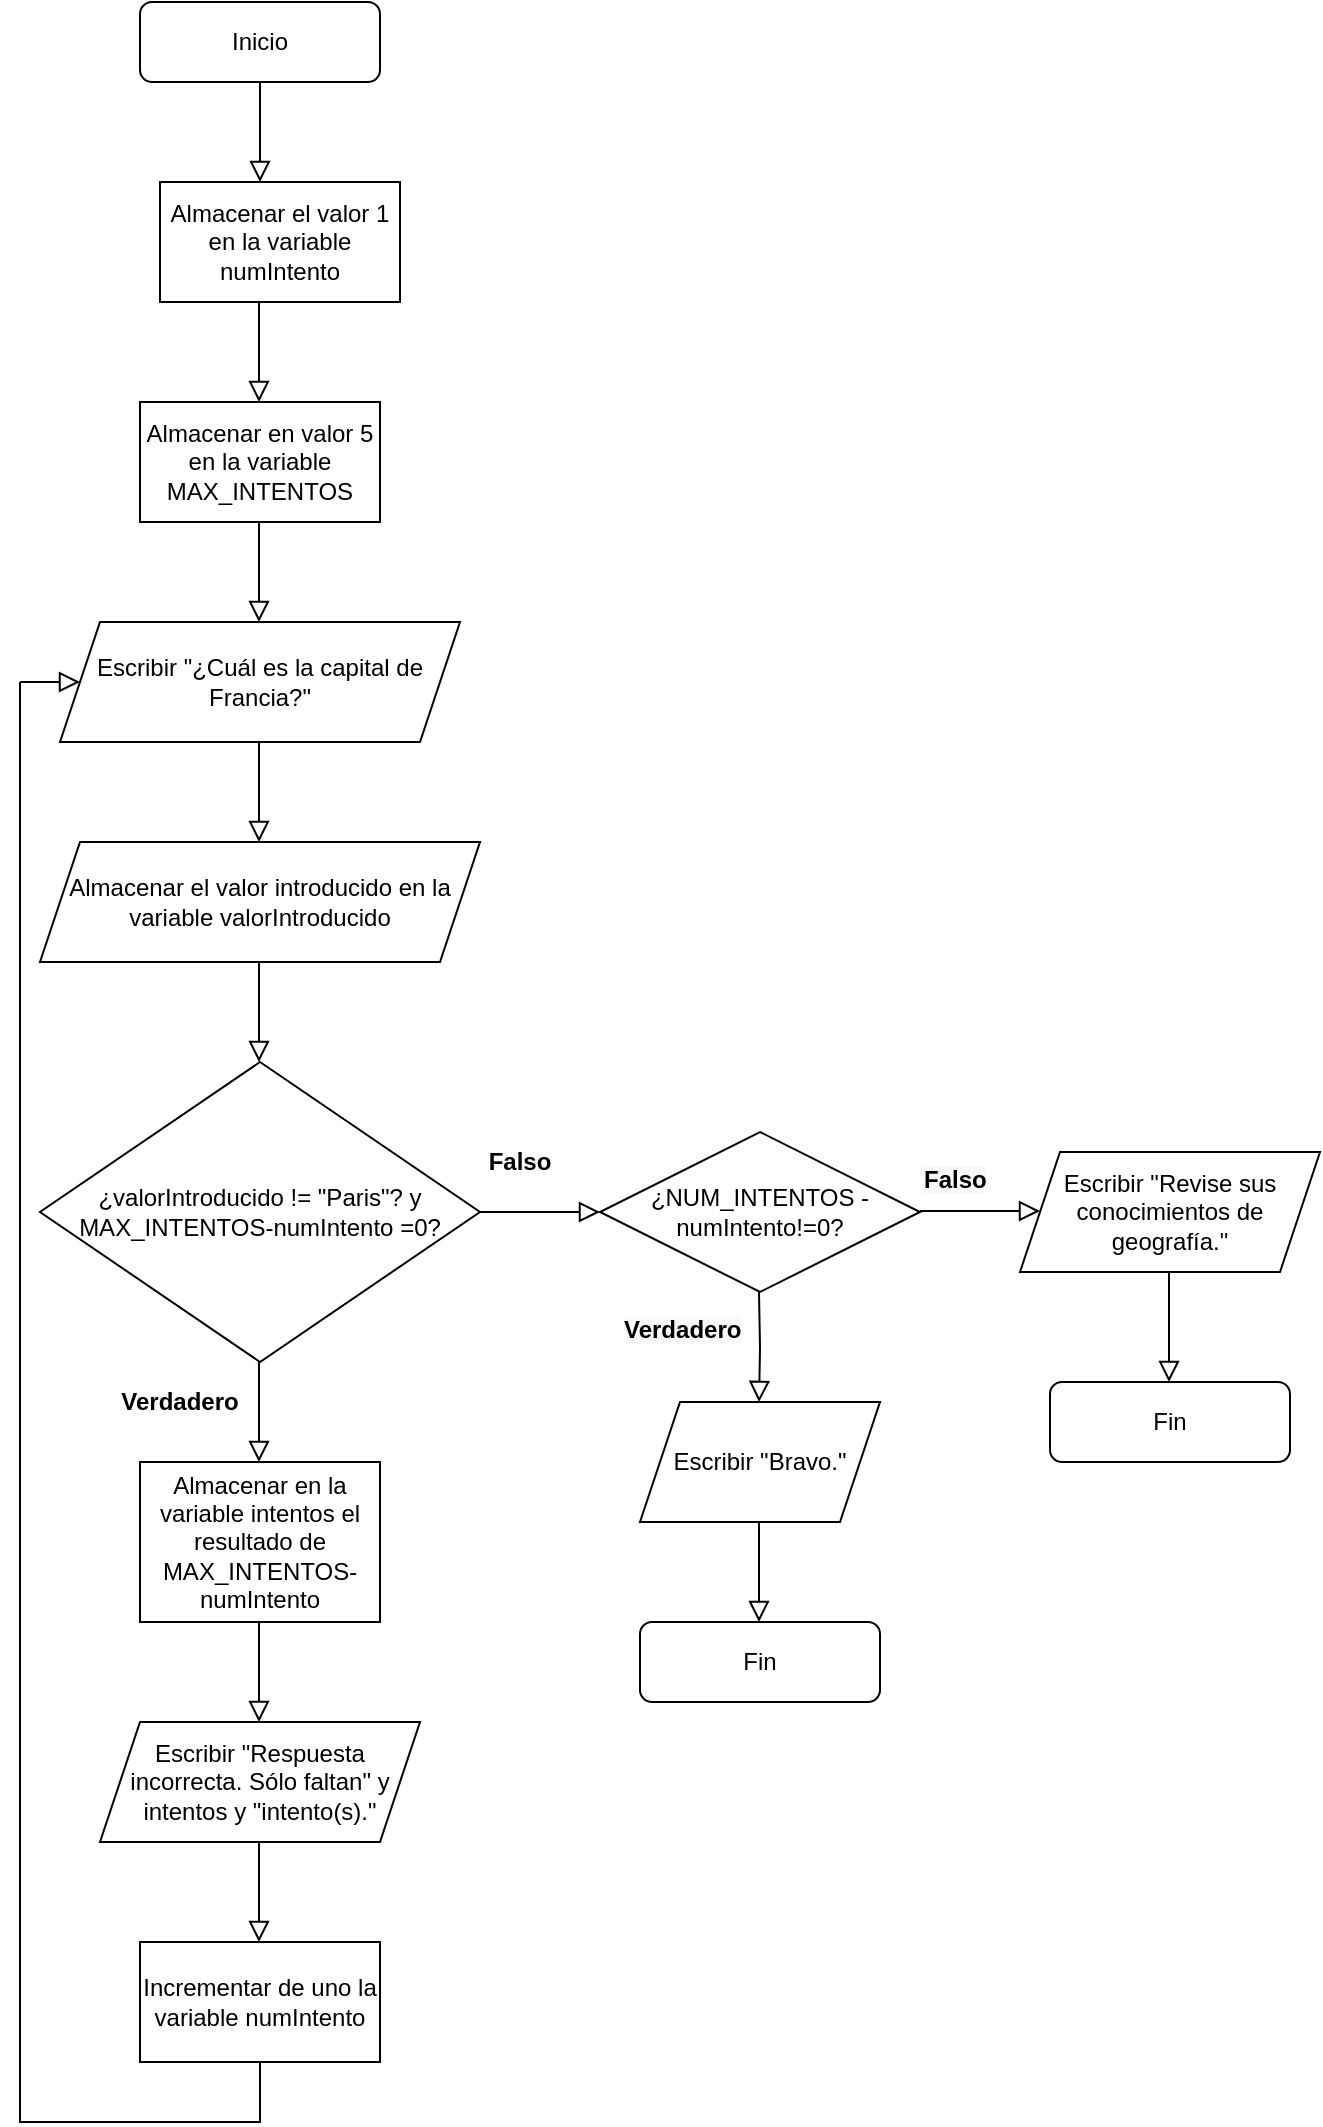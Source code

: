 <mxfile version="16.6.1" type="github">
  <diagram id="C5RBs43oDa-KdzZeNtuy" name="Page-1">
    <mxGraphModel dx="1422" dy="794" grid="1" gridSize="10" guides="1" tooltips="1" connect="1" arrows="1" fold="1" page="1" pageScale="1" pageWidth="827" pageHeight="1169" math="0" shadow="0">
      <root>
        <mxCell id="WIyWlLk6GJQsqaUBKTNV-0" />
        <mxCell id="WIyWlLk6GJQsqaUBKTNV-1" parent="WIyWlLk6GJQsqaUBKTNV-0" />
        <mxCell id="WIyWlLk6GJQsqaUBKTNV-2" value="" style="rounded=0;html=1;jettySize=auto;orthogonalLoop=1;fontSize=11;endArrow=block;endFill=0;endSize=8;strokeWidth=1;shadow=0;labelBackgroundColor=none;edgeStyle=orthogonalEdgeStyle;" parent="WIyWlLk6GJQsqaUBKTNV-1" source="WIyWlLk6GJQsqaUBKTNV-3" edge="1">
          <mxGeometry relative="1" as="geometry">
            <mxPoint x="160" y="170" as="targetPoint" />
          </mxGeometry>
        </mxCell>
        <mxCell id="WIyWlLk6GJQsqaUBKTNV-3" value="Inicio" style="rounded=1;whiteSpace=wrap;html=1;fontSize=12;glass=0;strokeWidth=1;shadow=0;" parent="WIyWlLk6GJQsqaUBKTNV-1" vertex="1">
          <mxGeometry x="100" y="80" width="120" height="40" as="geometry" />
        </mxCell>
        <mxCell id="WIyWlLk6GJQsqaUBKTNV-11" value="Fin" style="rounded=1;whiteSpace=wrap;html=1;fontSize=12;glass=0;strokeWidth=1;shadow=0;" parent="WIyWlLk6GJQsqaUBKTNV-1" vertex="1">
          <mxGeometry x="350" y="890" width="120" height="40" as="geometry" />
        </mxCell>
        <mxCell id="yOEnmJYJ79QiOTZLBEWu-0" value="Almacenar el valor 1 en la variable numIntento" style="rounded=0;whiteSpace=wrap;html=1;" vertex="1" parent="WIyWlLk6GJQsqaUBKTNV-1">
          <mxGeometry x="110" y="170" width="120" height="60" as="geometry" />
        </mxCell>
        <mxCell id="yOEnmJYJ79QiOTZLBEWu-1" value="Almacenar en valor 5 en la variable MAX_INTENTOS" style="rounded=0;whiteSpace=wrap;html=1;" vertex="1" parent="WIyWlLk6GJQsqaUBKTNV-1">
          <mxGeometry x="100" y="280" width="120" height="60" as="geometry" />
        </mxCell>
        <mxCell id="yOEnmJYJ79QiOTZLBEWu-2" value="" style="rounded=0;html=1;jettySize=auto;orthogonalLoop=1;fontSize=11;endArrow=block;endFill=0;endSize=8;strokeWidth=1;shadow=0;labelBackgroundColor=none;edgeStyle=orthogonalEdgeStyle;" edge="1" parent="WIyWlLk6GJQsqaUBKTNV-1">
          <mxGeometry relative="1" as="geometry">
            <mxPoint x="159.5" y="230" as="sourcePoint" />
            <mxPoint x="159.5" y="280" as="targetPoint" />
          </mxGeometry>
        </mxCell>
        <mxCell id="yOEnmJYJ79QiOTZLBEWu-3" value="" style="rounded=0;html=1;jettySize=auto;orthogonalLoop=1;fontSize=11;endArrow=block;endFill=0;endSize=8;strokeWidth=1;shadow=0;labelBackgroundColor=none;edgeStyle=orthogonalEdgeStyle;" edge="1" parent="WIyWlLk6GJQsqaUBKTNV-1">
          <mxGeometry relative="1" as="geometry">
            <mxPoint x="159.5" y="340" as="sourcePoint" />
            <mxPoint x="159.5" y="390" as="targetPoint" />
          </mxGeometry>
        </mxCell>
        <mxCell id="yOEnmJYJ79QiOTZLBEWu-4" value="Escribir &quot;¿Cuál es la capital de Francia?&quot;" style="shape=parallelogram;perimeter=parallelogramPerimeter;whiteSpace=wrap;html=1;fixedSize=1;" vertex="1" parent="WIyWlLk6GJQsqaUBKTNV-1">
          <mxGeometry x="60" y="390" width="200" height="60" as="geometry" />
        </mxCell>
        <mxCell id="yOEnmJYJ79QiOTZLBEWu-5" value="" style="rounded=0;html=1;jettySize=auto;orthogonalLoop=1;fontSize=11;endArrow=block;endFill=0;endSize=8;strokeWidth=1;shadow=0;labelBackgroundColor=none;edgeStyle=orthogonalEdgeStyle;" edge="1" parent="WIyWlLk6GJQsqaUBKTNV-1">
          <mxGeometry relative="1" as="geometry">
            <mxPoint x="159.5" y="450" as="sourcePoint" />
            <mxPoint x="159.5" y="500" as="targetPoint" />
          </mxGeometry>
        </mxCell>
        <mxCell id="yOEnmJYJ79QiOTZLBEWu-6" value="Almacenar el valor introducido en la variable valorIntroducido" style="shape=parallelogram;perimeter=parallelogramPerimeter;whiteSpace=wrap;html=1;fixedSize=1;" vertex="1" parent="WIyWlLk6GJQsqaUBKTNV-1">
          <mxGeometry x="50" y="500" width="220" height="60" as="geometry" />
        </mxCell>
        <mxCell id="yOEnmJYJ79QiOTZLBEWu-7" value="¿valorIntroducido != &quot;Paris&quot;? y MAX_INTENTOS-numIntento =0?" style="rhombus;whiteSpace=wrap;html=1;" vertex="1" parent="WIyWlLk6GJQsqaUBKTNV-1">
          <mxGeometry x="50" y="610" width="220" height="150" as="geometry" />
        </mxCell>
        <mxCell id="yOEnmJYJ79QiOTZLBEWu-8" value="" style="rounded=0;html=1;jettySize=auto;orthogonalLoop=1;fontSize=11;endArrow=block;endFill=0;endSize=8;strokeWidth=1;shadow=0;labelBackgroundColor=none;edgeStyle=orthogonalEdgeStyle;" edge="1" parent="WIyWlLk6GJQsqaUBKTNV-1">
          <mxGeometry relative="1" as="geometry">
            <mxPoint x="159.5" y="560" as="sourcePoint" />
            <mxPoint x="159.5" y="610" as="targetPoint" />
          </mxGeometry>
        </mxCell>
        <mxCell id="yOEnmJYJ79QiOTZLBEWu-9" value="" style="rounded=0;html=1;jettySize=auto;orthogonalLoop=1;fontSize=11;endArrow=block;endFill=0;endSize=8;strokeWidth=1;shadow=0;labelBackgroundColor=none;edgeStyle=orthogonalEdgeStyle;exitX=1;exitY=0.5;exitDx=0;exitDy=0;" edge="1" parent="WIyWlLk6GJQsqaUBKTNV-1" source="yOEnmJYJ79QiOTZLBEWu-7">
          <mxGeometry relative="1" as="geometry">
            <mxPoint x="330" y="700" as="sourcePoint" />
            <mxPoint x="330" y="685" as="targetPoint" />
          </mxGeometry>
        </mxCell>
        <mxCell id="yOEnmJYJ79QiOTZLBEWu-11" value="" style="rounded=0;html=1;jettySize=auto;orthogonalLoop=1;fontSize=11;endArrow=block;endFill=0;endSize=8;strokeWidth=1;shadow=0;labelBackgroundColor=none;edgeStyle=orthogonalEdgeStyle;" edge="1" parent="WIyWlLk6GJQsqaUBKTNV-1">
          <mxGeometry relative="1" as="geometry">
            <mxPoint x="159.5" y="760" as="sourcePoint" />
            <mxPoint x="159.5" y="810" as="targetPoint" />
          </mxGeometry>
        </mxCell>
        <mxCell id="yOEnmJYJ79QiOTZLBEWu-12" value="Escribir &quot;Bravo.&quot;" style="shape=parallelogram;perimeter=parallelogramPerimeter;whiteSpace=wrap;html=1;fixedSize=1;" vertex="1" parent="WIyWlLk6GJQsqaUBKTNV-1">
          <mxGeometry x="350" y="780" width="120" height="60" as="geometry" />
        </mxCell>
        <mxCell id="yOEnmJYJ79QiOTZLBEWu-14" value="¿NUM_INTENTOS - numIntento!=0?" style="rhombus;whiteSpace=wrap;html=1;" vertex="1" parent="WIyWlLk6GJQsqaUBKTNV-1">
          <mxGeometry x="330" y="645" width="160" height="80" as="geometry" />
        </mxCell>
        <mxCell id="yOEnmJYJ79QiOTZLBEWu-16" value="" style="rounded=0;html=1;jettySize=auto;orthogonalLoop=1;fontSize=11;endArrow=block;endFill=0;endSize=8;strokeWidth=1;shadow=0;labelBackgroundColor=none;edgeStyle=orthogonalEdgeStyle;exitX=1;exitY=0.5;exitDx=0;exitDy=0;" edge="1" parent="WIyWlLk6GJQsqaUBKTNV-1">
          <mxGeometry relative="1" as="geometry">
            <mxPoint x="490" y="684.5" as="sourcePoint" />
            <mxPoint x="550" y="684.5" as="targetPoint" />
          </mxGeometry>
        </mxCell>
        <mxCell id="yOEnmJYJ79QiOTZLBEWu-19" value="" style="rounded=0;html=1;jettySize=auto;orthogonalLoop=1;fontSize=11;endArrow=block;endFill=0;endSize=8;strokeWidth=1;shadow=0;labelBackgroundColor=none;edgeStyle=orthogonalEdgeStyle;fontStyle=1;entryX=0.496;entryY=0;entryDx=0;entryDy=0;entryPerimeter=0;" edge="1" parent="WIyWlLk6GJQsqaUBKTNV-1" target="yOEnmJYJ79QiOTZLBEWu-12">
          <mxGeometry relative="1" as="geometry">
            <mxPoint x="409.5" y="725" as="sourcePoint" />
            <mxPoint x="409.5" y="775" as="targetPoint" />
          </mxGeometry>
        </mxCell>
        <mxCell id="yOEnmJYJ79QiOTZLBEWu-20" value="Escribir &quot;Revise sus conocimientos de geografía.&quot;" style="shape=parallelogram;perimeter=parallelogramPerimeter;whiteSpace=wrap;html=1;fixedSize=1;" vertex="1" parent="WIyWlLk6GJQsqaUBKTNV-1">
          <mxGeometry x="540" y="655" width="150" height="60" as="geometry" />
        </mxCell>
        <mxCell id="yOEnmJYJ79QiOTZLBEWu-21" value="" style="rounded=0;html=1;jettySize=auto;orthogonalLoop=1;fontSize=11;endArrow=block;endFill=0;endSize=8;strokeWidth=1;shadow=0;labelBackgroundColor=none;edgeStyle=orthogonalEdgeStyle;" edge="1" parent="WIyWlLk6GJQsqaUBKTNV-1">
          <mxGeometry relative="1" as="geometry">
            <mxPoint x="409.5" y="840" as="sourcePoint" />
            <mxPoint x="409.5" y="890" as="targetPoint" />
          </mxGeometry>
        </mxCell>
        <mxCell id="yOEnmJYJ79QiOTZLBEWu-25" value="Almacenar en la variable intentos el resultado de MAX_INTENTOS-numIntento" style="rounded=0;whiteSpace=wrap;html=1;" vertex="1" parent="WIyWlLk6GJQsqaUBKTNV-1">
          <mxGeometry x="100" y="810" width="120" height="80" as="geometry" />
        </mxCell>
        <mxCell id="yOEnmJYJ79QiOTZLBEWu-26" value="" style="rounded=0;html=1;jettySize=auto;orthogonalLoop=1;fontSize=11;endArrow=block;endFill=0;endSize=8;strokeWidth=1;shadow=0;labelBackgroundColor=none;edgeStyle=orthogonalEdgeStyle;" edge="1" parent="WIyWlLk6GJQsqaUBKTNV-1">
          <mxGeometry relative="1" as="geometry">
            <mxPoint x="159.5" y="890" as="sourcePoint" />
            <mxPoint x="159.5" y="940" as="targetPoint" />
          </mxGeometry>
        </mxCell>
        <mxCell id="yOEnmJYJ79QiOTZLBEWu-27" value="Escribir &quot;Respuesta incorrecta. Sólo faltan&quot; y intentos y &quot;intento(s).&quot;" style="shape=parallelogram;perimeter=parallelogramPerimeter;whiteSpace=wrap;html=1;fixedSize=1;" vertex="1" parent="WIyWlLk6GJQsqaUBKTNV-1">
          <mxGeometry x="80" y="940" width="160" height="60" as="geometry" />
        </mxCell>
        <mxCell id="yOEnmJYJ79QiOTZLBEWu-28" value="Incrementar de uno la variable numIntento" style="rounded=0;whiteSpace=wrap;html=1;" vertex="1" parent="WIyWlLk6GJQsqaUBKTNV-1">
          <mxGeometry x="100" y="1050" width="120" height="60" as="geometry" />
        </mxCell>
        <mxCell id="yOEnmJYJ79QiOTZLBEWu-29" value="" style="rounded=0;html=1;jettySize=auto;orthogonalLoop=1;fontSize=11;endArrow=block;endFill=0;endSize=8;strokeWidth=1;shadow=0;labelBackgroundColor=none;edgeStyle=orthogonalEdgeStyle;" edge="1" parent="WIyWlLk6GJQsqaUBKTNV-1">
          <mxGeometry relative="1" as="geometry">
            <mxPoint x="159.5" y="1000" as="sourcePoint" />
            <mxPoint x="159.5" y="1050" as="targetPoint" />
          </mxGeometry>
        </mxCell>
        <mxCell id="yOEnmJYJ79QiOTZLBEWu-30" value="" style="endArrow=none;html=1;rounded=0;exitX=0.5;exitY=1;exitDx=0;exitDy=0;" edge="1" parent="WIyWlLk6GJQsqaUBKTNV-1" source="yOEnmJYJ79QiOTZLBEWu-28">
          <mxGeometry width="50" height="50" relative="1" as="geometry">
            <mxPoint x="390" y="890" as="sourcePoint" />
            <mxPoint x="40" y="420" as="targetPoint" />
            <Array as="points">
              <mxPoint x="160" y="1140" />
              <mxPoint x="40" y="1140" />
              <mxPoint x="40" y="780" />
              <mxPoint x="40" y="420" />
            </Array>
          </mxGeometry>
        </mxCell>
        <mxCell id="yOEnmJYJ79QiOTZLBEWu-34" value="" style="rounded=0;html=1;jettySize=auto;orthogonalLoop=1;fontSize=11;endArrow=block;endFill=0;endSize=8;strokeWidth=1;shadow=0;labelBackgroundColor=none;edgeStyle=orthogonalEdgeStyle;" edge="1" parent="WIyWlLk6GJQsqaUBKTNV-1">
          <mxGeometry relative="1" as="geometry">
            <mxPoint x="40" y="420" as="sourcePoint" />
            <mxPoint x="70" y="419.5" as="targetPoint" />
          </mxGeometry>
        </mxCell>
        <mxCell id="yOEnmJYJ79QiOTZLBEWu-35" value="" style="rounded=0;html=1;jettySize=auto;orthogonalLoop=1;fontSize=11;endArrow=block;endFill=0;endSize=8;strokeWidth=1;shadow=0;labelBackgroundColor=none;edgeStyle=orthogonalEdgeStyle;fontStyle=1;entryX=0.496;entryY=0;entryDx=0;entryDy=0;entryPerimeter=0;" edge="1" parent="WIyWlLk6GJQsqaUBKTNV-1">
          <mxGeometry relative="1" as="geometry">
            <mxPoint x="614.5" y="715" as="sourcePoint" />
            <mxPoint x="614.52" y="770" as="targetPoint" />
          </mxGeometry>
        </mxCell>
        <mxCell id="yOEnmJYJ79QiOTZLBEWu-36" value="Fin" style="rounded=1;whiteSpace=wrap;html=1;fontSize=12;glass=0;strokeWidth=1;shadow=0;" vertex="1" parent="WIyWlLk6GJQsqaUBKTNV-1">
          <mxGeometry x="555" y="770" width="120" height="40" as="geometry" />
        </mxCell>
        <mxCell id="yOEnmJYJ79QiOTZLBEWu-37" value="&lt;b&gt;Verdadero&lt;/b&gt;" style="text;html=1;strokeColor=none;fillColor=none;align=center;verticalAlign=middle;whiteSpace=wrap;rounded=0;" vertex="1" parent="WIyWlLk6GJQsqaUBKTNV-1">
          <mxGeometry x="90" y="760" width="60" height="40" as="geometry" />
        </mxCell>
        <mxCell id="yOEnmJYJ79QiOTZLBEWu-38" value="&lt;b style=&quot;color: rgb(0, 0, 0); font-family: helvetica; font-size: 12px; font-style: normal; letter-spacing: normal; text-align: center; text-indent: 0px; text-transform: none; word-spacing: 0px; background-color: rgb(248, 249, 250);&quot;&gt;Verdadero&lt;/b&gt;" style="text;whiteSpace=wrap;html=1;" vertex="1" parent="WIyWlLk6GJQsqaUBKTNV-1">
          <mxGeometry x="340" y="730" width="80" height="30" as="geometry" />
        </mxCell>
        <mxCell id="yOEnmJYJ79QiOTZLBEWu-39" value="&lt;b&gt;Falso&lt;/b&gt;" style="text;html=1;strokeColor=none;fillColor=none;align=center;verticalAlign=middle;whiteSpace=wrap;rounded=0;" vertex="1" parent="WIyWlLk6GJQsqaUBKTNV-1">
          <mxGeometry x="260" y="645" width="60" height="30" as="geometry" />
        </mxCell>
        <mxCell id="yOEnmJYJ79QiOTZLBEWu-40" value="&lt;b style=&quot;color: rgb(0, 0, 0); font-family: helvetica; font-size: 12px; font-style: normal; letter-spacing: normal; text-align: center; text-indent: 0px; text-transform: none; word-spacing: 0px; background-color: rgb(248, 249, 250);&quot;&gt;Falso&lt;/b&gt;" style="text;whiteSpace=wrap;html=1;" vertex="1" parent="WIyWlLk6GJQsqaUBKTNV-1">
          <mxGeometry x="490" y="655" width="60" height="30" as="geometry" />
        </mxCell>
      </root>
    </mxGraphModel>
  </diagram>
</mxfile>
